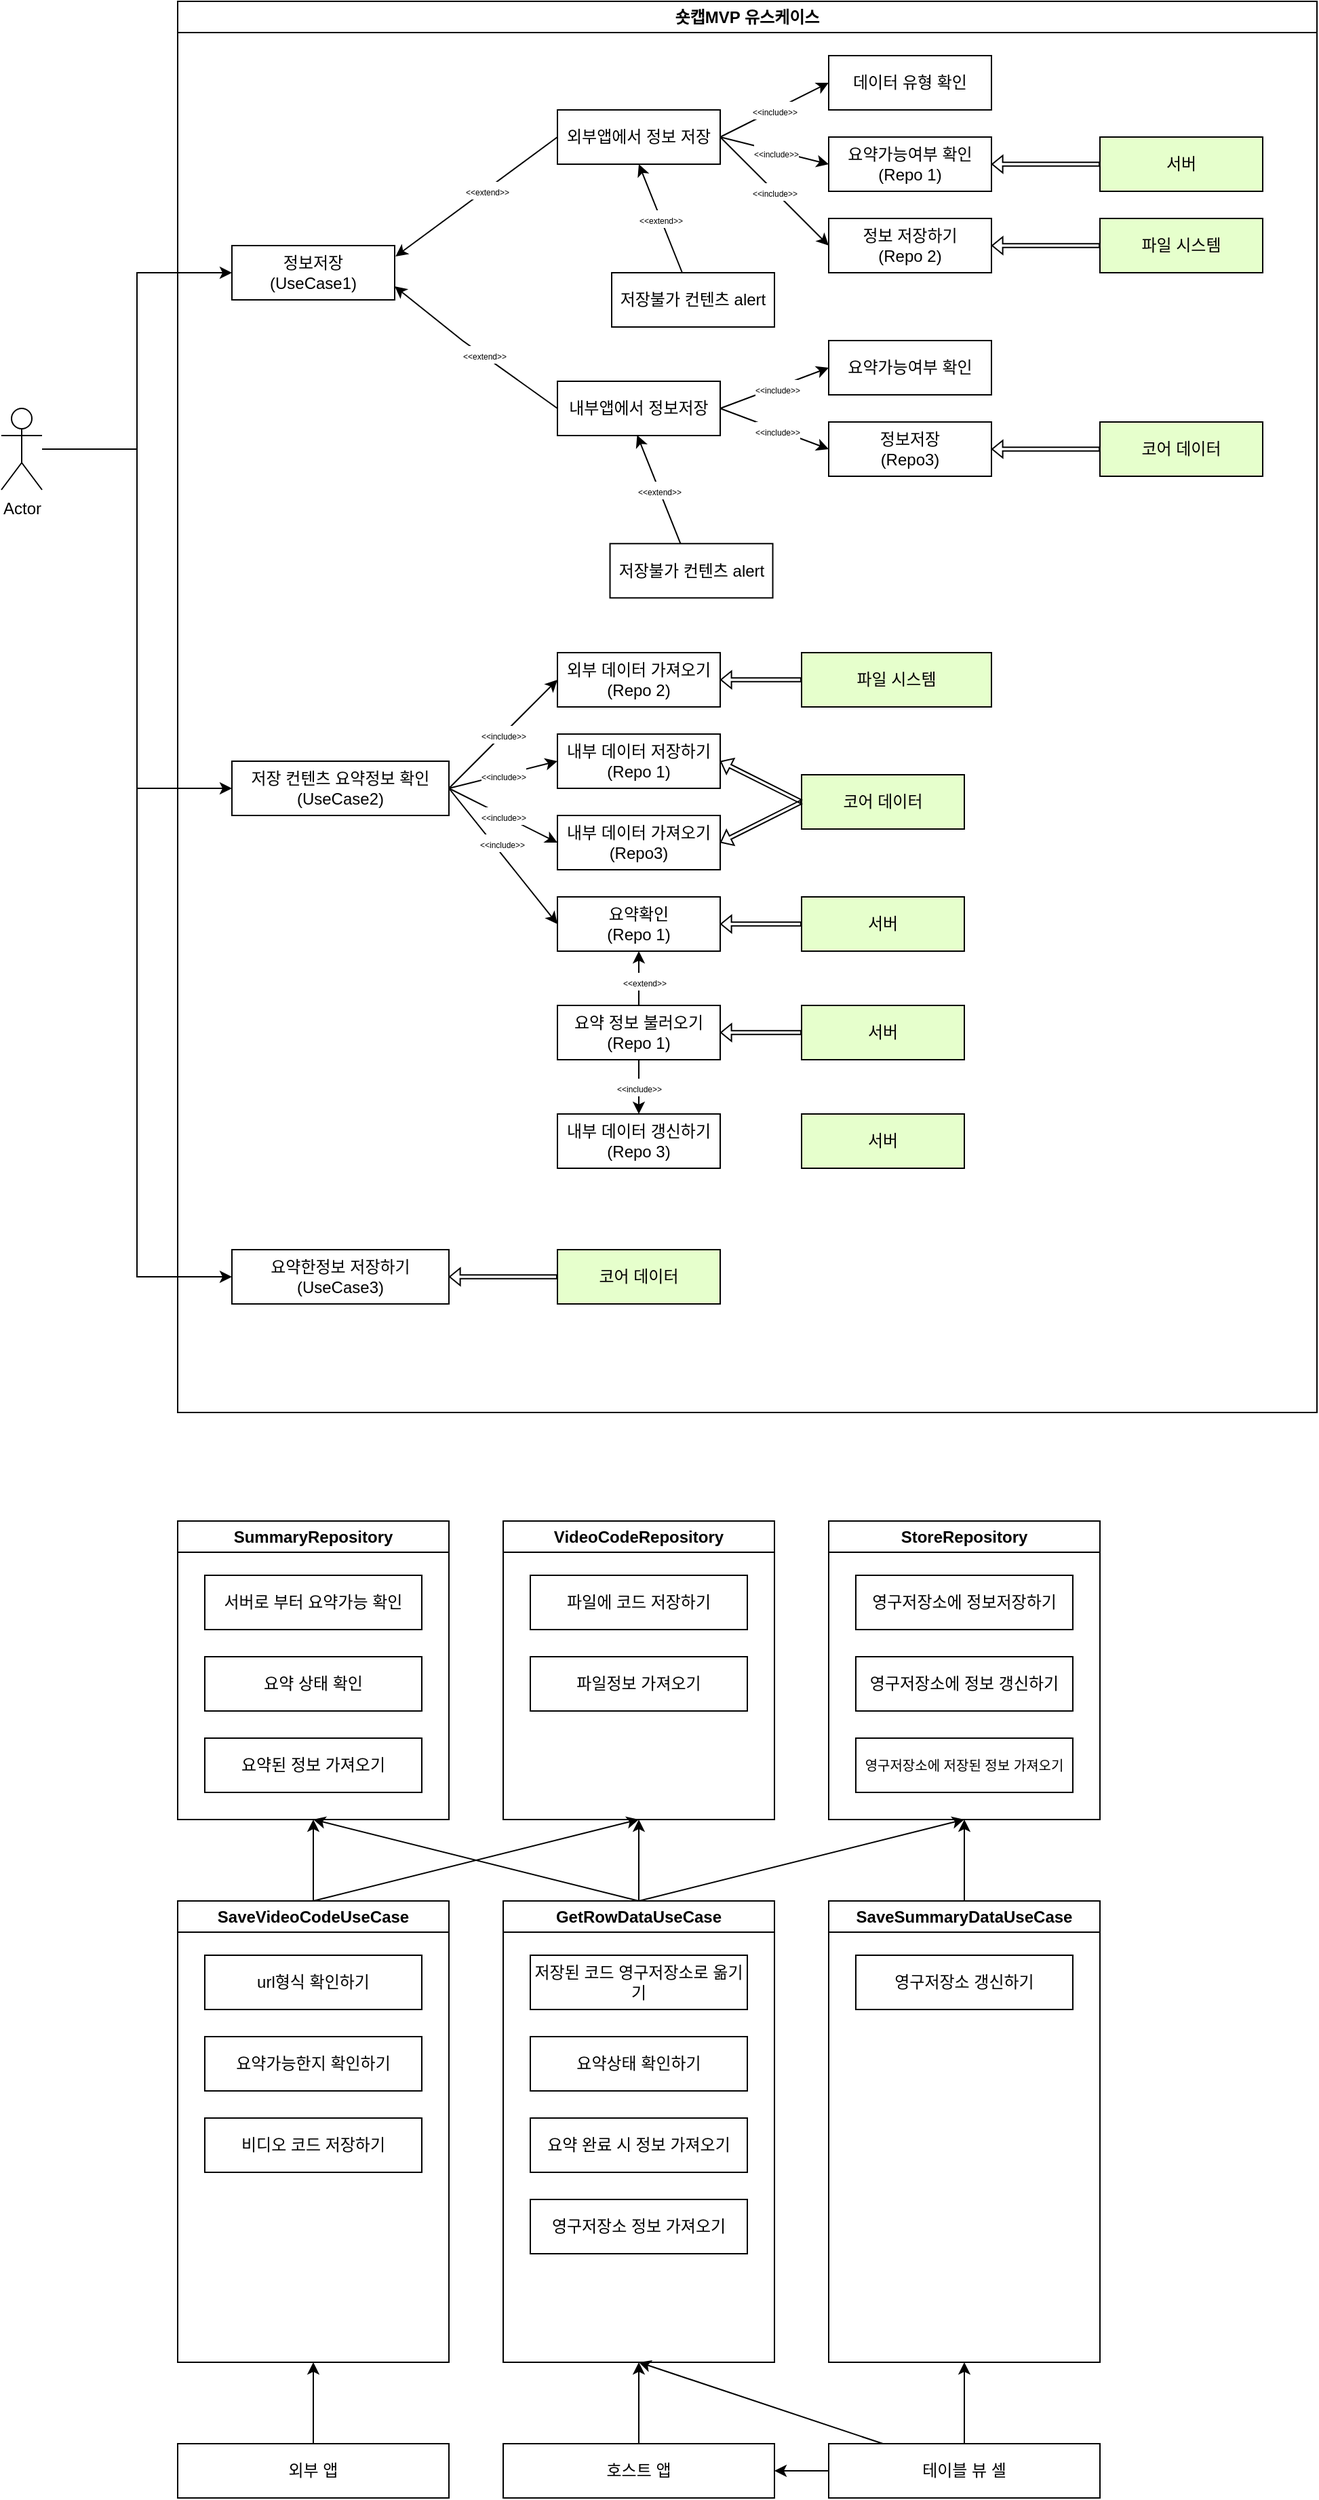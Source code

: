 <mxfile version="22.1.16" type="device">
  <diagram name="페이지-1" id="eGJsmcbT3uqn8Fb9b6T6">
    <mxGraphModel dx="682" dy="501" grid="1" gridSize="10" guides="1" tooltips="1" connect="1" arrows="1" fold="1" page="1" pageScale="1" pageWidth="827" pageHeight="1169" math="0" shadow="0">
      <root>
        <mxCell id="0" />
        <mxCell id="1" parent="0" />
        <mxCell id="nGl--qa1xpJLxiiPMKCL-1" value="숏캡MVP 유스케이스" style="swimlane;whiteSpace=wrap;html=1;" vertex="1" parent="1">
          <mxGeometry x="200" y="80" width="840" height="1040" as="geometry" />
        </mxCell>
        <mxCell id="nGl--qa1xpJLxiiPMKCL-22" style="rounded=0;orthogonalLoop=1;jettySize=auto;html=1;entryX=0;entryY=0.5;entryDx=0;entryDy=0;exitX=1;exitY=0.5;exitDx=0;exitDy=0;" edge="1" parent="nGl--qa1xpJLxiiPMKCL-1" source="nGl--qa1xpJLxiiPMKCL-5" target="nGl--qa1xpJLxiiPMKCL-9">
          <mxGeometry relative="1" as="geometry" />
        </mxCell>
        <mxCell id="nGl--qa1xpJLxiiPMKCL-26" value="&lt;font style=&quot;font-size: 6px;&quot;&gt;&amp;lt;&amp;lt;include&amp;gt;&amp;gt;&lt;/font&gt;" style="edgeLabel;html=1;align=center;verticalAlign=middle;resizable=0;points=[];" vertex="1" connectable="0" parent="nGl--qa1xpJLxiiPMKCL-22">
          <mxGeometry x="-0.216" y="-1" relative="1" as="geometry">
            <mxPoint x="8" y="-5" as="offset" />
          </mxGeometry>
        </mxCell>
        <mxCell id="nGl--qa1xpJLxiiPMKCL-23" style="rounded=0;orthogonalLoop=1;jettySize=auto;html=1;entryX=0;entryY=0.5;entryDx=0;entryDy=0;exitX=1;exitY=0.5;exitDx=0;exitDy=0;" edge="1" parent="nGl--qa1xpJLxiiPMKCL-1" source="nGl--qa1xpJLxiiPMKCL-5" target="nGl--qa1xpJLxiiPMKCL-15">
          <mxGeometry relative="1" as="geometry" />
        </mxCell>
        <mxCell id="nGl--qa1xpJLxiiPMKCL-27" value="&lt;font style=&quot;font-size: 6px;&quot;&gt;&amp;lt;&amp;lt;include&amp;gt;&amp;gt;&lt;/font&gt;" style="edgeLabel;html=1;align=center;verticalAlign=middle;resizable=0;points=[];" vertex="1" connectable="0" parent="nGl--qa1xpJLxiiPMKCL-23">
          <mxGeometry x="0.036" y="-1" relative="1" as="geometry">
            <mxPoint y="-1" as="offset" />
          </mxGeometry>
        </mxCell>
        <mxCell id="nGl--qa1xpJLxiiPMKCL-24" value="&lt;meta charset=&quot;utf-8&quot;&gt;&lt;span style=&quot;color: rgb(0, 0, 0); font-family: Helvetica; font-size: 6px; font-style: normal; font-variant-ligatures: normal; font-variant-caps: normal; font-weight: 400; letter-spacing: normal; orphans: 2; text-align: center; text-indent: 0px; text-transform: none; widows: 2; word-spacing: 0px; -webkit-text-stroke-width: 0px; background-color: rgb(255, 255, 255); text-decoration-thickness: initial; text-decoration-style: initial; text-decoration-color: initial; float: none; display: inline !important;&quot;&gt;&amp;lt;&amp;lt;include&amp;gt;&amp;gt;&lt;/span&gt;" style="rounded=0;orthogonalLoop=1;jettySize=auto;html=1;entryX=0;entryY=0.5;entryDx=0;entryDy=0;exitX=1;exitY=0.5;exitDx=0;exitDy=0;" edge="1" parent="nGl--qa1xpJLxiiPMKCL-1" source="nGl--qa1xpJLxiiPMKCL-5" target="nGl--qa1xpJLxiiPMKCL-16">
          <mxGeometry relative="1" as="geometry">
            <Array as="points">
              <mxPoint x="440" y="140" />
            </Array>
          </mxGeometry>
        </mxCell>
        <mxCell id="nGl--qa1xpJLxiiPMKCL-123" style="rounded=0;orthogonalLoop=1;jettySize=auto;html=1;entryX=1.005;entryY=0.2;entryDx=0;entryDy=0;exitX=0;exitY=0.5;exitDx=0;exitDy=0;entryPerimeter=0;" edge="1" parent="nGl--qa1xpJLxiiPMKCL-1" source="nGl--qa1xpJLxiiPMKCL-5" target="nGl--qa1xpJLxiiPMKCL-117">
          <mxGeometry relative="1" as="geometry" />
        </mxCell>
        <mxCell id="nGl--qa1xpJLxiiPMKCL-125" value="&lt;font style=&quot;font-size: 6px;&quot;&gt;&amp;lt;&amp;lt;extend&amp;gt;&amp;gt;&lt;/font&gt;" style="edgeLabel;html=1;align=center;verticalAlign=middle;resizable=0;points=[];" vertex="1" connectable="0" parent="nGl--qa1xpJLxiiPMKCL-123">
          <mxGeometry x="-0.118" relative="1" as="geometry">
            <mxPoint as="offset" />
          </mxGeometry>
        </mxCell>
        <mxCell id="nGl--qa1xpJLxiiPMKCL-5" value="외부앱에서 정보 저장&lt;br&gt;" style="rounded=0;whiteSpace=wrap;html=1;" vertex="1" parent="nGl--qa1xpJLxiiPMKCL-1">
          <mxGeometry x="280" y="80" width="120" height="40" as="geometry" />
        </mxCell>
        <mxCell id="nGl--qa1xpJLxiiPMKCL-124" style="rounded=0;orthogonalLoop=1;jettySize=auto;html=1;entryX=1;entryY=0.75;entryDx=0;entryDy=0;exitX=0;exitY=0.5;exitDx=0;exitDy=0;" edge="1" parent="nGl--qa1xpJLxiiPMKCL-1" source="nGl--qa1xpJLxiiPMKCL-7" target="nGl--qa1xpJLxiiPMKCL-117">
          <mxGeometry relative="1" as="geometry">
            <Array as="points">
              <mxPoint x="210" y="250" />
            </Array>
          </mxGeometry>
        </mxCell>
        <mxCell id="nGl--qa1xpJLxiiPMKCL-126" value="&lt;font style=&quot;font-size: 6px;&quot;&gt;&amp;lt;&amp;lt;extend&amp;gt;&amp;gt;&lt;/font&gt;" style="edgeLabel;html=1;align=center;verticalAlign=middle;resizable=0;points=[];" vertex="1" connectable="0" parent="nGl--qa1xpJLxiiPMKCL-124">
          <mxGeometry x="-0.104" y="-1" relative="1" as="geometry">
            <mxPoint as="offset" />
          </mxGeometry>
        </mxCell>
        <mxCell id="nGl--qa1xpJLxiiPMKCL-7" value="내부앱에서 정보저장" style="rounded=0;whiteSpace=wrap;html=1;" vertex="1" parent="nGl--qa1xpJLxiiPMKCL-1">
          <mxGeometry x="280" y="280" width="120" height="40" as="geometry" />
        </mxCell>
        <mxCell id="nGl--qa1xpJLxiiPMKCL-32" style="rounded=0;orthogonalLoop=1;jettySize=auto;html=1;entryX=0;entryY=0.5;entryDx=0;entryDy=0;exitX=1;exitY=0.5;exitDx=0;exitDy=0;" edge="1" parent="nGl--qa1xpJLxiiPMKCL-1" source="nGl--qa1xpJLxiiPMKCL-8" target="nGl--qa1xpJLxiiPMKCL-29">
          <mxGeometry relative="1" as="geometry" />
        </mxCell>
        <mxCell id="nGl--qa1xpJLxiiPMKCL-48" value="&lt;font style=&quot;font-size: 6px;&quot;&gt;&amp;lt;&amp;lt;include&amp;gt;&amp;gt;&lt;/font&gt;" style="edgeLabel;html=1;align=center;verticalAlign=middle;resizable=0;points=[];" vertex="1" connectable="0" parent="nGl--qa1xpJLxiiPMKCL-32">
          <mxGeometry x="-0.196" y="-2" relative="1" as="geometry">
            <mxPoint x="8" y="-2" as="offset" />
          </mxGeometry>
        </mxCell>
        <mxCell id="nGl--qa1xpJLxiiPMKCL-97" style="rounded=0;orthogonalLoop=1;jettySize=auto;html=1;entryX=0;entryY=0.5;entryDx=0;entryDy=0;exitX=1;exitY=0.5;exitDx=0;exitDy=0;" edge="1" parent="nGl--qa1xpJLxiiPMKCL-1" source="nGl--qa1xpJLxiiPMKCL-8" target="nGl--qa1xpJLxiiPMKCL-59">
          <mxGeometry relative="1" as="geometry" />
        </mxCell>
        <mxCell id="nGl--qa1xpJLxiiPMKCL-99" value="&lt;font style=&quot;font-size: 6px;&quot;&gt;&amp;lt;&amp;lt;include&amp;gt;&amp;gt;&lt;/font&gt;" style="edgeLabel;html=1;align=center;verticalAlign=middle;resizable=0;points=[];" vertex="1" connectable="0" parent="nGl--qa1xpJLxiiPMKCL-97">
          <mxGeometry x="0.053" y="-1" relative="1" as="geometry">
            <mxPoint x="-2" y="-2" as="offset" />
          </mxGeometry>
        </mxCell>
        <mxCell id="nGl--qa1xpJLxiiPMKCL-98" value="&lt;font style=&quot;font-size: 6px;&quot;&gt;&amp;lt;&amp;lt;include&amp;gt;&amp;gt;&lt;/font&gt;" style="rounded=0;orthogonalLoop=1;jettySize=auto;html=1;entryX=0;entryY=0.5;entryDx=0;entryDy=0;exitX=1;exitY=0.5;exitDx=0;exitDy=0;" edge="1" parent="nGl--qa1xpJLxiiPMKCL-1" source="nGl--qa1xpJLxiiPMKCL-8" target="nGl--qa1xpJLxiiPMKCL-96">
          <mxGeometry relative="1" as="geometry" />
        </mxCell>
        <mxCell id="nGl--qa1xpJLxiiPMKCL-168" value="&lt;font style=&quot;font-size: 6px;&quot;&gt;&amp;lt;&amp;lt;include&amp;gt;&amp;gt;&lt;/font&gt;" style="rounded=0;orthogonalLoop=1;jettySize=auto;html=1;entryX=0;entryY=0.5;entryDx=0;entryDy=0;exitX=1;exitY=0.5;exitDx=0;exitDy=0;" edge="1" parent="nGl--qa1xpJLxiiPMKCL-1" source="nGl--qa1xpJLxiiPMKCL-8" target="nGl--qa1xpJLxiiPMKCL-165">
          <mxGeometry relative="1" as="geometry" />
        </mxCell>
        <mxCell id="nGl--qa1xpJLxiiPMKCL-8" value="저장 컨텐츠 요약정보 확인&lt;br&gt;(UseCase2)" style="rounded=0;whiteSpace=wrap;html=1;" vertex="1" parent="nGl--qa1xpJLxiiPMKCL-1">
          <mxGeometry x="40" y="560" width="160" height="40" as="geometry" />
        </mxCell>
        <mxCell id="nGl--qa1xpJLxiiPMKCL-9" value="데이터 유형 확인" style="rounded=0;whiteSpace=wrap;html=1;" vertex="1" parent="nGl--qa1xpJLxiiPMKCL-1">
          <mxGeometry x="480" y="40" width="120" height="40" as="geometry" />
        </mxCell>
        <mxCell id="nGl--qa1xpJLxiiPMKCL-15" value="요약가능여부 확인&lt;br&gt;(Repo 1)" style="rounded=0;whiteSpace=wrap;html=1;" vertex="1" parent="nGl--qa1xpJLxiiPMKCL-1">
          <mxGeometry x="480" y="100" width="120" height="40" as="geometry" />
        </mxCell>
        <mxCell id="nGl--qa1xpJLxiiPMKCL-16" value="정보 저장하기&lt;br&gt;(Repo 2)" style="rounded=0;whiteSpace=wrap;html=1;" vertex="1" parent="nGl--qa1xpJLxiiPMKCL-1">
          <mxGeometry x="480" y="160" width="120" height="40" as="geometry" />
        </mxCell>
        <mxCell id="nGl--qa1xpJLxiiPMKCL-25" value="&lt;span style=&quot;color: rgb(0, 0, 0); font-family: Helvetica; font-size: 6px; font-style: normal; font-variant-ligatures: normal; font-variant-caps: normal; font-weight: 400; letter-spacing: normal; orphans: 2; text-align: center; text-indent: 0px; text-transform: none; widows: 2; word-spacing: 0px; -webkit-text-stroke-width: 0px; background-color: rgb(255, 255, 255); text-decoration-thickness: initial; text-decoration-style: initial; text-decoration-color: initial; float: none; display: inline !important;&quot;&gt;&amp;lt;&amp;lt;extend&amp;gt;&amp;gt;&lt;/span&gt;" style="rounded=0;orthogonalLoop=1;jettySize=auto;html=1;entryX=0.5;entryY=1;entryDx=0;entryDy=0;" edge="1" parent="nGl--qa1xpJLxiiPMKCL-1" source="nGl--qa1xpJLxiiPMKCL-17" target="nGl--qa1xpJLxiiPMKCL-5">
          <mxGeometry relative="1" as="geometry" />
        </mxCell>
        <mxCell id="nGl--qa1xpJLxiiPMKCL-17" value="저장불가 컨텐츠 alert" style="rounded=0;whiteSpace=wrap;html=1;" vertex="1" parent="nGl--qa1xpJLxiiPMKCL-1">
          <mxGeometry x="320" y="200" width="120" height="40" as="geometry" />
        </mxCell>
        <mxCell id="nGl--qa1xpJLxiiPMKCL-29" value="요약확인&lt;br&gt;(Repo 1)" style="rounded=0;whiteSpace=wrap;html=1;" vertex="1" parent="nGl--qa1xpJLxiiPMKCL-1">
          <mxGeometry x="280" y="660" width="120" height="40" as="geometry" />
        </mxCell>
        <mxCell id="nGl--qa1xpJLxiiPMKCL-33" style="edgeStyle=orthogonalEdgeStyle;rounded=0;orthogonalLoop=1;jettySize=auto;html=1;entryX=0.5;entryY=1;entryDx=0;entryDy=0;" edge="1" parent="nGl--qa1xpJLxiiPMKCL-1" source="nGl--qa1xpJLxiiPMKCL-31" target="nGl--qa1xpJLxiiPMKCL-29">
          <mxGeometry relative="1" as="geometry" />
        </mxCell>
        <mxCell id="nGl--qa1xpJLxiiPMKCL-173" value="&lt;font style=&quot;font-size: 6px;&quot;&gt;&amp;lt;&amp;lt;include&amp;gt;&amp;gt;&lt;/font&gt;" style="edgeStyle=orthogonalEdgeStyle;rounded=0;orthogonalLoop=1;jettySize=auto;html=1;" edge="1" parent="nGl--qa1xpJLxiiPMKCL-1" source="nGl--qa1xpJLxiiPMKCL-31" target="nGl--qa1xpJLxiiPMKCL-172">
          <mxGeometry relative="1" as="geometry" />
        </mxCell>
        <mxCell id="nGl--qa1xpJLxiiPMKCL-31" value="요약 정보 불러오기&lt;br&gt;(Repo 1)" style="rounded=0;whiteSpace=wrap;html=1;" vertex="1" parent="nGl--qa1xpJLxiiPMKCL-1">
          <mxGeometry x="280" y="740" width="120" height="40" as="geometry" />
        </mxCell>
        <mxCell id="nGl--qa1xpJLxiiPMKCL-37" style="rounded=0;orthogonalLoop=1;jettySize=auto;html=1;entryX=0;entryY=0.5;entryDx=0;entryDy=0;exitX=1;exitY=0.5;exitDx=0;exitDy=0;" edge="1" parent="nGl--qa1xpJLxiiPMKCL-1" target="nGl--qa1xpJLxiiPMKCL-41">
          <mxGeometry relative="1" as="geometry">
            <mxPoint x="400" y="300" as="sourcePoint" />
          </mxGeometry>
        </mxCell>
        <mxCell id="nGl--qa1xpJLxiiPMKCL-38" value="&lt;font style=&quot;font-size: 6px;&quot;&gt;&amp;lt;&amp;lt;include&amp;gt;&amp;gt;&lt;/font&gt;" style="edgeLabel;html=1;align=center;verticalAlign=middle;resizable=0;points=[];" vertex="1" connectable="0" parent="nGl--qa1xpJLxiiPMKCL-37">
          <mxGeometry x="0.036" y="-1" relative="1" as="geometry">
            <mxPoint y="-1" as="offset" />
          </mxGeometry>
        </mxCell>
        <mxCell id="nGl--qa1xpJLxiiPMKCL-41" value="요약가능여부 확인" style="rounded=0;whiteSpace=wrap;html=1;" vertex="1" parent="nGl--qa1xpJLxiiPMKCL-1">
          <mxGeometry x="480" y="250" width="120" height="40" as="geometry" />
        </mxCell>
        <mxCell id="nGl--qa1xpJLxiiPMKCL-42" value="정보저장&lt;br&gt;(Repo3)" style="rounded=0;whiteSpace=wrap;html=1;" vertex="1" parent="nGl--qa1xpJLxiiPMKCL-1">
          <mxGeometry x="480" y="310" width="120" height="40" as="geometry" />
        </mxCell>
        <mxCell id="nGl--qa1xpJLxiiPMKCL-45" value="&lt;span style=&quot;color: rgb(0, 0, 0); font-family: Helvetica; font-size: 6px; font-style: normal; font-variant-ligatures: normal; font-variant-caps: normal; font-weight: 400; letter-spacing: normal; orphans: 2; text-align: center; text-indent: 0px; text-transform: none; widows: 2; word-spacing: 0px; -webkit-text-stroke-width: 0px; background-color: rgb(255, 255, 255); text-decoration-thickness: initial; text-decoration-style: initial; text-decoration-color: initial; float: none; display: inline !important;&quot;&gt;&amp;lt;&amp;lt;extend&amp;gt;&amp;gt;&lt;/span&gt;" style="rounded=0;orthogonalLoop=1;jettySize=auto;html=1;entryX=0.5;entryY=1;entryDx=0;entryDy=0;" edge="1" parent="nGl--qa1xpJLxiiPMKCL-1" source="nGl--qa1xpJLxiiPMKCL-46">
          <mxGeometry relative="1" as="geometry">
            <mxPoint x="338.76" y="319.66" as="targetPoint" />
          </mxGeometry>
        </mxCell>
        <mxCell id="nGl--qa1xpJLxiiPMKCL-46" value="저장불가 컨텐츠 alert" style="rounded=0;whiteSpace=wrap;html=1;" vertex="1" parent="nGl--qa1xpJLxiiPMKCL-1">
          <mxGeometry x="318.76" y="399.66" width="120" height="40" as="geometry" />
        </mxCell>
        <mxCell id="nGl--qa1xpJLxiiPMKCL-49" value="&lt;font style=&quot;font-size: 6px;&quot;&gt;&amp;lt;&amp;lt;extend&amp;gt;&amp;gt;&lt;/font&gt;" style="edgeLabel;html=1;align=center;verticalAlign=middle;resizable=0;points=[];" vertex="1" connectable="0" parent="nGl--qa1xpJLxiiPMKCL-1">
          <mxGeometry x="340" y="720" as="geometry">
            <mxPoint x="4" y="2" as="offset" />
          </mxGeometry>
        </mxCell>
        <mxCell id="nGl--qa1xpJLxiiPMKCL-57" style="rounded=0;orthogonalLoop=1;jettySize=auto;html=1;entryX=1;entryY=0.5;entryDx=0;entryDy=0;shape=flexArrow;width=2.759;endSize=2.269;endWidth=8.915;exitX=0;exitY=0.5;exitDx=0;exitDy=0;" edge="1" parent="nGl--qa1xpJLxiiPMKCL-1" source="nGl--qa1xpJLxiiPMKCL-56" target="nGl--qa1xpJLxiiPMKCL-16">
          <mxGeometry relative="1" as="geometry" />
        </mxCell>
        <mxCell id="nGl--qa1xpJLxiiPMKCL-56" value="파일 시스템" style="rounded=0;whiteSpace=wrap;html=1;fillColor=#E6FFCC;" vertex="1" parent="nGl--qa1xpJLxiiPMKCL-1">
          <mxGeometry x="680" y="160" width="120" height="40" as="geometry" />
        </mxCell>
        <mxCell id="nGl--qa1xpJLxiiPMKCL-59" value="내부 데이터 가져오기&lt;br&gt;(Repo3)" style="rounded=0;whiteSpace=wrap;html=1;" vertex="1" parent="nGl--qa1xpJLxiiPMKCL-1">
          <mxGeometry x="280" y="600" width="120" height="40" as="geometry" />
        </mxCell>
        <mxCell id="nGl--qa1xpJLxiiPMKCL-96" value="외부 데이터 가져오기(Repo 2)" style="rounded=0;whiteSpace=wrap;html=1;" vertex="1" parent="nGl--qa1xpJLxiiPMKCL-1">
          <mxGeometry x="280" y="480" width="120" height="40" as="geometry" />
        </mxCell>
        <mxCell id="nGl--qa1xpJLxiiPMKCL-100" value="파일 시스템" style="rounded=0;whiteSpace=wrap;html=1;fillColor=#E6FFCC;" vertex="1" parent="nGl--qa1xpJLxiiPMKCL-1">
          <mxGeometry x="460" y="480" width="140" height="40" as="geometry" />
        </mxCell>
        <mxCell id="nGl--qa1xpJLxiiPMKCL-101" style="rounded=0;orthogonalLoop=1;jettySize=auto;html=1;entryX=1;entryY=0.5;entryDx=0;entryDy=0;shape=flexArrow;width=2.759;endSize=2.269;endWidth=8.915;exitX=0;exitY=0.5;exitDx=0;exitDy=0;" edge="1" parent="nGl--qa1xpJLxiiPMKCL-1" source="nGl--qa1xpJLxiiPMKCL-100" target="nGl--qa1xpJLxiiPMKCL-96">
          <mxGeometry relative="1" as="geometry">
            <mxPoint x="510" y="439.66" as="sourcePoint" />
            <mxPoint x="430" y="439.66" as="targetPoint" />
          </mxGeometry>
        </mxCell>
        <mxCell id="nGl--qa1xpJLxiiPMKCL-102" value="코어 데이터" style="rounded=0;whiteSpace=wrap;html=1;fillColor=#E6FFCC;" vertex="1" parent="nGl--qa1xpJLxiiPMKCL-1">
          <mxGeometry x="460" y="570" width="120" height="40" as="geometry" />
        </mxCell>
        <mxCell id="nGl--qa1xpJLxiiPMKCL-103" style="rounded=0;orthogonalLoop=1;jettySize=auto;html=1;entryX=1;entryY=0.5;entryDx=0;entryDy=0;shape=flexArrow;width=2.759;endSize=2.269;endWidth=8.915;exitX=0;exitY=0.5;exitDx=0;exitDy=0;" edge="1" parent="nGl--qa1xpJLxiiPMKCL-1" source="nGl--qa1xpJLxiiPMKCL-102" target="nGl--qa1xpJLxiiPMKCL-59">
          <mxGeometry relative="1" as="geometry">
            <mxPoint x="470" y="570" as="sourcePoint" />
            <mxPoint x="410" y="570" as="targetPoint" />
          </mxGeometry>
        </mxCell>
        <mxCell id="nGl--qa1xpJLxiiPMKCL-108" value="서버" style="rounded=0;whiteSpace=wrap;html=1;fillColor=#E6FFCC;" vertex="1" parent="nGl--qa1xpJLxiiPMKCL-1">
          <mxGeometry x="460" y="740" width="120" height="40" as="geometry" />
        </mxCell>
        <mxCell id="nGl--qa1xpJLxiiPMKCL-109" style="rounded=0;orthogonalLoop=1;jettySize=auto;html=1;entryX=1;entryY=0.5;entryDx=0;entryDy=0;shape=flexArrow;width=2.759;endSize=2.269;endWidth=8.915;exitX=0;exitY=0.5;exitDx=0;exitDy=0;" edge="1" parent="nGl--qa1xpJLxiiPMKCL-1" source="nGl--qa1xpJLxiiPMKCL-108" target="nGl--qa1xpJLxiiPMKCL-31">
          <mxGeometry relative="1" as="geometry">
            <mxPoint x="470" y="660" as="sourcePoint" />
            <mxPoint x="410" y="660" as="targetPoint" />
          </mxGeometry>
        </mxCell>
        <mxCell id="nGl--qa1xpJLxiiPMKCL-110" value="서버" style="rounded=0;whiteSpace=wrap;html=1;fillColor=#E6FFCC;" vertex="1" parent="nGl--qa1xpJLxiiPMKCL-1">
          <mxGeometry x="680" y="100" width="120" height="40" as="geometry" />
        </mxCell>
        <mxCell id="nGl--qa1xpJLxiiPMKCL-111" style="rounded=0;orthogonalLoop=1;jettySize=auto;html=1;entryX=1;entryY=0.5;entryDx=0;entryDy=0;shape=flexArrow;width=2.759;endSize=2.269;endWidth=8.915;exitX=0;exitY=0.5;exitDx=0;exitDy=0;" edge="1" parent="nGl--qa1xpJLxiiPMKCL-1" source="nGl--qa1xpJLxiiPMKCL-110" target="nGl--qa1xpJLxiiPMKCL-15">
          <mxGeometry relative="1" as="geometry">
            <mxPoint x="690" y="190" as="sourcePoint" />
            <mxPoint x="610" y="190" as="targetPoint" />
          </mxGeometry>
        </mxCell>
        <mxCell id="nGl--qa1xpJLxiiPMKCL-112" value="코어 데이터" style="rounded=0;whiteSpace=wrap;html=1;fillColor=#E6FFCC;" vertex="1" parent="nGl--qa1xpJLxiiPMKCL-1">
          <mxGeometry x="680" y="310" width="120" height="40" as="geometry" />
        </mxCell>
        <mxCell id="nGl--qa1xpJLxiiPMKCL-114" style="rounded=0;orthogonalLoop=1;jettySize=auto;html=1;entryX=1;entryY=0.5;entryDx=0;entryDy=0;shape=flexArrow;width=2.759;endSize=2.269;endWidth=8.915;exitX=0;exitY=0.5;exitDx=0;exitDy=0;" edge="1" parent="nGl--qa1xpJLxiiPMKCL-1" source="nGl--qa1xpJLxiiPMKCL-112" target="nGl--qa1xpJLxiiPMKCL-42">
          <mxGeometry relative="1" as="geometry">
            <mxPoint x="710" y="470" as="sourcePoint" />
            <mxPoint x="650" y="470" as="targetPoint" />
          </mxGeometry>
        </mxCell>
        <mxCell id="nGl--qa1xpJLxiiPMKCL-115" value="서버" style="rounded=0;whiteSpace=wrap;html=1;fillColor=#E6FFCC;" vertex="1" parent="nGl--qa1xpJLxiiPMKCL-1">
          <mxGeometry x="460" y="660" width="120" height="40" as="geometry" />
        </mxCell>
        <mxCell id="nGl--qa1xpJLxiiPMKCL-116" style="rounded=0;orthogonalLoop=1;jettySize=auto;html=1;entryX=1;entryY=0.5;entryDx=0;entryDy=0;shape=flexArrow;width=2.759;endSize=2.269;endWidth=8.915;exitX=0;exitY=0.5;exitDx=0;exitDy=0;" edge="1" parent="nGl--qa1xpJLxiiPMKCL-1" source="nGl--qa1xpJLxiiPMKCL-115" target="nGl--qa1xpJLxiiPMKCL-29">
          <mxGeometry relative="1" as="geometry">
            <mxPoint x="470" y="710" as="sourcePoint" />
            <mxPoint x="410" y="710" as="targetPoint" />
          </mxGeometry>
        </mxCell>
        <mxCell id="nGl--qa1xpJLxiiPMKCL-117" value="정보저장&lt;br&gt;(UseCase1)" style="rounded=0;whiteSpace=wrap;html=1;" vertex="1" parent="nGl--qa1xpJLxiiPMKCL-1">
          <mxGeometry x="40" y="180" width="120" height="40" as="geometry" />
        </mxCell>
        <mxCell id="nGl--qa1xpJLxiiPMKCL-146" style="rounded=0;orthogonalLoop=1;jettySize=auto;html=1;entryX=0;entryY=0.5;entryDx=0;entryDy=0;exitX=1;exitY=0.5;exitDx=0;exitDy=0;" edge="1" parent="nGl--qa1xpJLxiiPMKCL-1" source="nGl--qa1xpJLxiiPMKCL-7" target="nGl--qa1xpJLxiiPMKCL-42">
          <mxGeometry relative="1" as="geometry">
            <mxPoint x="410" y="310" as="sourcePoint" />
            <mxPoint x="490" y="280" as="targetPoint" />
          </mxGeometry>
        </mxCell>
        <mxCell id="nGl--qa1xpJLxiiPMKCL-147" value="&lt;font style=&quot;font-size: 6px;&quot;&gt;&amp;lt;&amp;lt;include&amp;gt;&amp;gt;&lt;/font&gt;" style="edgeLabel;html=1;align=center;verticalAlign=middle;resizable=0;points=[];" vertex="1" connectable="0" parent="nGl--qa1xpJLxiiPMKCL-146">
          <mxGeometry x="0.036" y="-1" relative="1" as="geometry">
            <mxPoint y="-1" as="offset" />
          </mxGeometry>
        </mxCell>
        <mxCell id="nGl--qa1xpJLxiiPMKCL-151" value="요약한정보 저장하기&lt;br&gt;(UseCase3)" style="rounded=0;whiteSpace=wrap;html=1;" vertex="1" parent="nGl--qa1xpJLxiiPMKCL-1">
          <mxGeometry x="40" y="920" width="160" height="40" as="geometry" />
        </mxCell>
        <mxCell id="nGl--qa1xpJLxiiPMKCL-155" value="코어 데이터" style="rounded=0;whiteSpace=wrap;html=1;fillColor=#E6FFCC;" vertex="1" parent="nGl--qa1xpJLxiiPMKCL-1">
          <mxGeometry x="280" y="920" width="120" height="40" as="geometry" />
        </mxCell>
        <mxCell id="nGl--qa1xpJLxiiPMKCL-157" style="rounded=0;orthogonalLoop=1;jettySize=auto;html=1;entryX=1;entryY=0.5;entryDx=0;entryDy=0;shape=flexArrow;width=2.759;endSize=2.269;endWidth=8.915;exitX=0;exitY=0.5;exitDx=0;exitDy=0;" edge="1" parent="nGl--qa1xpJLxiiPMKCL-1" source="nGl--qa1xpJLxiiPMKCL-155" target="nGl--qa1xpJLxiiPMKCL-151">
          <mxGeometry relative="1" as="geometry">
            <mxPoint x="273.5" y="939.7" as="sourcePoint" />
            <mxPoint x="213.5" y="939.7" as="targetPoint" />
          </mxGeometry>
        </mxCell>
        <mxCell id="nGl--qa1xpJLxiiPMKCL-165" value="내부 데이터 저장하기&lt;br&gt;(Repo 1)" style="rounded=0;whiteSpace=wrap;html=1;" vertex="1" parent="nGl--qa1xpJLxiiPMKCL-1">
          <mxGeometry x="280" y="540" width="120" height="40" as="geometry" />
        </mxCell>
        <mxCell id="nGl--qa1xpJLxiiPMKCL-167" style="rounded=0;orthogonalLoop=1;jettySize=auto;html=1;entryX=1;entryY=0.5;entryDx=0;entryDy=0;shape=flexArrow;width=2.759;endSize=2.269;endWidth=8.915;exitX=0;exitY=0.5;exitDx=0;exitDy=0;" edge="1" parent="nGl--qa1xpJLxiiPMKCL-1" source="nGl--qa1xpJLxiiPMKCL-102" target="nGl--qa1xpJLxiiPMKCL-165">
          <mxGeometry relative="1" as="geometry">
            <mxPoint x="480" y="620" as="sourcePoint" />
            <mxPoint x="410" y="630" as="targetPoint" />
          </mxGeometry>
        </mxCell>
        <mxCell id="nGl--qa1xpJLxiiPMKCL-172" value="내부 데이터 갱신하기&lt;br&gt;(Repo 3)" style="rounded=0;whiteSpace=wrap;html=1;" vertex="1" parent="nGl--qa1xpJLxiiPMKCL-1">
          <mxGeometry x="280" y="820" width="120" height="40" as="geometry" />
        </mxCell>
        <mxCell id="nGl--qa1xpJLxiiPMKCL-174" value="서버" style="rounded=0;whiteSpace=wrap;html=1;fillColor=#E6FFCC;" vertex="1" parent="nGl--qa1xpJLxiiPMKCL-1">
          <mxGeometry x="460" y="820" width="120" height="40" as="geometry" />
        </mxCell>
        <mxCell id="nGl--qa1xpJLxiiPMKCL-127" style="edgeStyle=orthogonalEdgeStyle;rounded=0;orthogonalLoop=1;jettySize=auto;html=1;entryX=0;entryY=0.5;entryDx=0;entryDy=0;" edge="1" parent="1" source="nGl--qa1xpJLxiiPMKCL-3" target="nGl--qa1xpJLxiiPMKCL-117">
          <mxGeometry relative="1" as="geometry" />
        </mxCell>
        <mxCell id="nGl--qa1xpJLxiiPMKCL-128" style="edgeStyle=orthogonalEdgeStyle;rounded=0;orthogonalLoop=1;jettySize=auto;html=1;entryX=0;entryY=0.5;entryDx=0;entryDy=0;" edge="1" parent="1" source="nGl--qa1xpJLxiiPMKCL-3" target="nGl--qa1xpJLxiiPMKCL-8">
          <mxGeometry relative="1" as="geometry" />
        </mxCell>
        <mxCell id="nGl--qa1xpJLxiiPMKCL-152" style="edgeStyle=orthogonalEdgeStyle;rounded=0;orthogonalLoop=1;jettySize=auto;html=1;entryX=0;entryY=0.5;entryDx=0;entryDy=0;" edge="1" parent="1" source="nGl--qa1xpJLxiiPMKCL-3" target="nGl--qa1xpJLxiiPMKCL-151">
          <mxGeometry relative="1" as="geometry" />
        </mxCell>
        <mxCell id="nGl--qa1xpJLxiiPMKCL-3" value="Actor" style="shape=umlActor;verticalLabelPosition=bottom;verticalAlign=top;html=1;outlineConnect=0;" vertex="1" parent="1">
          <mxGeometry x="70" y="380" width="30" height="60" as="geometry" />
        </mxCell>
        <mxCell id="nGl--qa1xpJLxiiPMKCL-131" value="SummaryRepository" style="swimlane;whiteSpace=wrap;html=1;" vertex="1" parent="1">
          <mxGeometry x="200" y="1200" width="200" height="220" as="geometry" />
        </mxCell>
        <mxCell id="nGl--qa1xpJLxiiPMKCL-132" value="서버로 부터 요약가능 확인" style="rounded=0;whiteSpace=wrap;html=1;" vertex="1" parent="nGl--qa1xpJLxiiPMKCL-131">
          <mxGeometry x="20" y="40" width="160" height="40" as="geometry" />
        </mxCell>
        <mxCell id="nGl--qa1xpJLxiiPMKCL-133" value="요약 상태 확인" style="rounded=0;whiteSpace=wrap;html=1;" vertex="1" parent="nGl--qa1xpJLxiiPMKCL-131">
          <mxGeometry x="20" y="100" width="160" height="40" as="geometry" />
        </mxCell>
        <mxCell id="nGl--qa1xpJLxiiPMKCL-134" value="요약된 정보 가져오기" style="rounded=0;whiteSpace=wrap;html=1;" vertex="1" parent="nGl--qa1xpJLxiiPMKCL-131">
          <mxGeometry x="20" y="160" width="160" height="40" as="geometry" />
        </mxCell>
        <mxCell id="nGl--qa1xpJLxiiPMKCL-135" value="VideoCodeRepository" style="swimlane;whiteSpace=wrap;html=1;" vertex="1" parent="1">
          <mxGeometry x="440" y="1200" width="200" height="220" as="geometry" />
        </mxCell>
        <mxCell id="nGl--qa1xpJLxiiPMKCL-136" value="파일에 코드 저장하기" style="rounded=0;whiteSpace=wrap;html=1;" vertex="1" parent="nGl--qa1xpJLxiiPMKCL-135">
          <mxGeometry x="20" y="40" width="160" height="40" as="geometry" />
        </mxCell>
        <mxCell id="nGl--qa1xpJLxiiPMKCL-137" value="파일정보 가져오기" style="rounded=0;whiteSpace=wrap;html=1;" vertex="1" parent="nGl--qa1xpJLxiiPMKCL-135">
          <mxGeometry x="20" y="100" width="160" height="40" as="geometry" />
        </mxCell>
        <mxCell id="nGl--qa1xpJLxiiPMKCL-139" value="StoreRepository" style="swimlane;whiteSpace=wrap;html=1;" vertex="1" parent="1">
          <mxGeometry x="680" y="1200" width="200" height="220" as="geometry" />
        </mxCell>
        <mxCell id="nGl--qa1xpJLxiiPMKCL-140" value="영구저장소에 정보저장하기" style="rounded=0;whiteSpace=wrap;html=1;" vertex="1" parent="nGl--qa1xpJLxiiPMKCL-139">
          <mxGeometry x="20" y="40" width="160" height="40" as="geometry" />
        </mxCell>
        <mxCell id="nGl--qa1xpJLxiiPMKCL-141" value="&lt;font style=&quot;font-size: 10px;&quot;&gt;영구저장소에 저장된 정보 가져오기&lt;/font&gt;" style="rounded=0;whiteSpace=wrap;html=1;" vertex="1" parent="nGl--qa1xpJLxiiPMKCL-139">
          <mxGeometry x="20" y="160" width="160" height="40" as="geometry" />
        </mxCell>
        <mxCell id="nGl--qa1xpJLxiiPMKCL-170" value="영구저장소에 정보 갱신하기" style="rounded=0;whiteSpace=wrap;html=1;" vertex="1" parent="nGl--qa1xpJLxiiPMKCL-139">
          <mxGeometry x="20" y="100" width="160" height="40" as="geometry" />
        </mxCell>
        <mxCell id="nGl--qa1xpJLxiiPMKCL-176" style="rounded=0;orthogonalLoop=1;jettySize=auto;html=1;entryX=0.5;entryY=1;entryDx=0;entryDy=0;exitX=0.5;exitY=0;exitDx=0;exitDy=0;" edge="1" parent="1" source="nGl--qa1xpJLxiiPMKCL-142" target="nGl--qa1xpJLxiiPMKCL-135">
          <mxGeometry relative="1" as="geometry" />
        </mxCell>
        <mxCell id="nGl--qa1xpJLxiiPMKCL-177" style="rounded=0;orthogonalLoop=1;jettySize=auto;html=1;entryX=0.5;entryY=1;entryDx=0;entryDy=0;" edge="1" parent="1" source="nGl--qa1xpJLxiiPMKCL-142" target="nGl--qa1xpJLxiiPMKCL-131">
          <mxGeometry relative="1" as="geometry" />
        </mxCell>
        <mxCell id="nGl--qa1xpJLxiiPMKCL-142" value="SaveVideoCodeUseCase" style="swimlane;whiteSpace=wrap;html=1;" vertex="1" parent="1">
          <mxGeometry x="200" y="1480" width="200" height="340" as="geometry" />
        </mxCell>
        <mxCell id="nGl--qa1xpJLxiiPMKCL-144" value="url형식 확인하기" style="rounded=0;whiteSpace=wrap;html=1;" vertex="1" parent="nGl--qa1xpJLxiiPMKCL-142">
          <mxGeometry x="20" y="40" width="160" height="40" as="geometry" />
        </mxCell>
        <mxCell id="nGl--qa1xpJLxiiPMKCL-145" value="요약가능한지 확인하기" style="rounded=0;whiteSpace=wrap;html=1;" vertex="1" parent="nGl--qa1xpJLxiiPMKCL-142">
          <mxGeometry x="20" y="100" width="160" height="40" as="geometry" />
        </mxCell>
        <mxCell id="nGl--qa1xpJLxiiPMKCL-148" value="비디오 코드 저장하기" style="rounded=0;whiteSpace=wrap;html=1;" vertex="1" parent="nGl--qa1xpJLxiiPMKCL-142">
          <mxGeometry x="20" y="160" width="160" height="40" as="geometry" />
        </mxCell>
        <mxCell id="nGl--qa1xpJLxiiPMKCL-179" style="rounded=0;orthogonalLoop=1;jettySize=auto;html=1;entryX=0.5;entryY=1;entryDx=0;entryDy=0;exitX=0.5;exitY=0;exitDx=0;exitDy=0;" edge="1" parent="1" source="nGl--qa1xpJLxiiPMKCL-143" target="nGl--qa1xpJLxiiPMKCL-131">
          <mxGeometry relative="1" as="geometry" />
        </mxCell>
        <mxCell id="nGl--qa1xpJLxiiPMKCL-182" style="rounded=0;orthogonalLoop=1;jettySize=auto;html=1;entryX=0.5;entryY=1;entryDx=0;entryDy=0;" edge="1" parent="1" source="nGl--qa1xpJLxiiPMKCL-143" target="nGl--qa1xpJLxiiPMKCL-135">
          <mxGeometry relative="1" as="geometry" />
        </mxCell>
        <mxCell id="nGl--qa1xpJLxiiPMKCL-183" style="rounded=0;orthogonalLoop=1;jettySize=auto;html=1;entryX=0.5;entryY=1;entryDx=0;entryDy=0;exitX=0.5;exitY=0;exitDx=0;exitDy=0;" edge="1" parent="1" source="nGl--qa1xpJLxiiPMKCL-143" target="nGl--qa1xpJLxiiPMKCL-139">
          <mxGeometry relative="1" as="geometry" />
        </mxCell>
        <mxCell id="nGl--qa1xpJLxiiPMKCL-143" value="GetRowDataUseCase" style="swimlane;whiteSpace=wrap;html=1;" vertex="1" parent="1">
          <mxGeometry x="440" y="1480" width="200" height="340" as="geometry" />
        </mxCell>
        <mxCell id="nGl--qa1xpJLxiiPMKCL-158" value="저장된 코드 영구저장소로 옮기기" style="rounded=0;whiteSpace=wrap;html=1;" vertex="1" parent="nGl--qa1xpJLxiiPMKCL-143">
          <mxGeometry x="20" y="40" width="160" height="40" as="geometry" />
        </mxCell>
        <mxCell id="nGl--qa1xpJLxiiPMKCL-159" value="요약 완료 시 정보 가져오기" style="rounded=0;whiteSpace=wrap;html=1;" vertex="1" parent="nGl--qa1xpJLxiiPMKCL-143">
          <mxGeometry x="20" y="160" width="160" height="40" as="geometry" />
        </mxCell>
        <mxCell id="nGl--qa1xpJLxiiPMKCL-160" value="영구저장소 정보 가져오기" style="rounded=0;whiteSpace=wrap;html=1;" vertex="1" parent="nGl--qa1xpJLxiiPMKCL-143">
          <mxGeometry x="20" y="220" width="160" height="40" as="geometry" />
        </mxCell>
        <mxCell id="nGl--qa1xpJLxiiPMKCL-161" value="요약상태 확인하기" style="rounded=0;whiteSpace=wrap;html=1;" vertex="1" parent="nGl--qa1xpJLxiiPMKCL-143">
          <mxGeometry x="20" y="100" width="160" height="40" as="geometry" />
        </mxCell>
        <mxCell id="nGl--qa1xpJLxiiPMKCL-180" style="rounded=0;orthogonalLoop=1;jettySize=auto;html=1;entryX=0.5;entryY=1;entryDx=0;entryDy=0;" edge="1" parent="1" source="nGl--qa1xpJLxiiPMKCL-153" target="nGl--qa1xpJLxiiPMKCL-139">
          <mxGeometry relative="1" as="geometry" />
        </mxCell>
        <mxCell id="nGl--qa1xpJLxiiPMKCL-153" value="SaveSummaryDataUseCase" style="swimlane;whiteSpace=wrap;html=1;" vertex="1" parent="1">
          <mxGeometry x="680" y="1480" width="200" height="340" as="geometry" />
        </mxCell>
        <mxCell id="nGl--qa1xpJLxiiPMKCL-171" value="영구저장소 갱신하기" style="rounded=0;whiteSpace=wrap;html=1;" vertex="1" parent="nGl--qa1xpJLxiiPMKCL-153">
          <mxGeometry x="20" y="40" width="160" height="40" as="geometry" />
        </mxCell>
        <mxCell id="nGl--qa1xpJLxiiPMKCL-185" style="edgeStyle=orthogonalEdgeStyle;rounded=0;orthogonalLoop=1;jettySize=auto;html=1;entryX=0.5;entryY=1;entryDx=0;entryDy=0;" edge="1" parent="1" source="nGl--qa1xpJLxiiPMKCL-184" target="nGl--qa1xpJLxiiPMKCL-142">
          <mxGeometry relative="1" as="geometry" />
        </mxCell>
        <mxCell id="nGl--qa1xpJLxiiPMKCL-184" value="외부 앱" style="rounded=0;whiteSpace=wrap;html=1;" vertex="1" parent="1">
          <mxGeometry x="200" y="1880" width="200" height="40" as="geometry" />
        </mxCell>
        <mxCell id="nGl--qa1xpJLxiiPMKCL-187" style="edgeStyle=orthogonalEdgeStyle;rounded=0;orthogonalLoop=1;jettySize=auto;html=1;entryX=0.5;entryY=1;entryDx=0;entryDy=0;" edge="1" parent="1" source="nGl--qa1xpJLxiiPMKCL-186" target="nGl--qa1xpJLxiiPMKCL-143">
          <mxGeometry relative="1" as="geometry" />
        </mxCell>
        <mxCell id="nGl--qa1xpJLxiiPMKCL-186" value="호스트 앱" style="rounded=0;whiteSpace=wrap;html=1;" vertex="1" parent="1">
          <mxGeometry x="440" y="1880" width="200" height="40" as="geometry" />
        </mxCell>
        <mxCell id="nGl--qa1xpJLxiiPMKCL-190" style="edgeStyle=orthogonalEdgeStyle;rounded=0;orthogonalLoop=1;jettySize=auto;html=1;entryX=0.5;entryY=1;entryDx=0;entryDy=0;" edge="1" parent="1" source="nGl--qa1xpJLxiiPMKCL-189" target="nGl--qa1xpJLxiiPMKCL-153">
          <mxGeometry relative="1" as="geometry" />
        </mxCell>
        <mxCell id="nGl--qa1xpJLxiiPMKCL-192" value="" style="edgeStyle=orthogonalEdgeStyle;rounded=0;orthogonalLoop=1;jettySize=auto;html=1;" edge="1" parent="1" source="nGl--qa1xpJLxiiPMKCL-189" target="nGl--qa1xpJLxiiPMKCL-186">
          <mxGeometry relative="1" as="geometry" />
        </mxCell>
        <mxCell id="nGl--qa1xpJLxiiPMKCL-193" style="rounded=0;orthogonalLoop=1;jettySize=auto;html=1;entryX=0.5;entryY=1;entryDx=0;entryDy=0;exitX=0.2;exitY=0;exitDx=0;exitDy=0;exitPerimeter=0;" edge="1" parent="1" source="nGl--qa1xpJLxiiPMKCL-189" target="nGl--qa1xpJLxiiPMKCL-143">
          <mxGeometry relative="1" as="geometry" />
        </mxCell>
        <mxCell id="nGl--qa1xpJLxiiPMKCL-189" value="테이블 뷰 셀" style="rounded=0;whiteSpace=wrap;html=1;" vertex="1" parent="1">
          <mxGeometry x="680" y="1880" width="200" height="40" as="geometry" />
        </mxCell>
      </root>
    </mxGraphModel>
  </diagram>
</mxfile>
